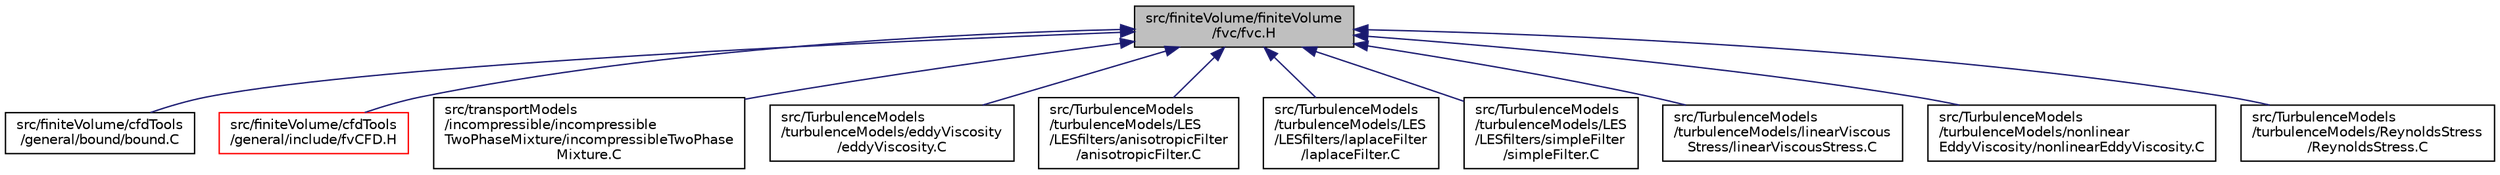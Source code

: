 digraph "src/finiteVolume/finiteVolume/fvc/fvc.H"
{
  bgcolor="transparent";
  edge [fontname="Helvetica",fontsize="10",labelfontname="Helvetica",labelfontsize="10"];
  node [fontname="Helvetica",fontsize="10",shape=record];
  Node168 [label="src/finiteVolume/finiteVolume\l/fvc/fvc.H",height=0.2,width=0.4,color="black", fillcolor="grey75", style="filled", fontcolor="black"];
  Node168 -> Node169 [dir="back",color="midnightblue",fontsize="10",style="solid",fontname="Helvetica"];
  Node169 [label="src/finiteVolume/cfdTools\l/general/bound/bound.C",height=0.2,width=0.4,color="black",URL="$a01238.html"];
  Node168 -> Node170 [dir="back",color="midnightblue",fontsize="10",style="solid",fontname="Helvetica"];
  Node170 [label="src/finiteVolume/cfdTools\l/general/include/fvCFD.H",height=0.2,width=0.4,color="red",URL="$a01328.html"];
  Node168 -> Node175 [dir="back",color="midnightblue",fontsize="10",style="solid",fontname="Helvetica"];
  Node175 [label="src/transportModels\l/incompressible/incompressible\lTwoPhaseMixture/incompressibleTwoPhase\lMixture.C",height=0.2,width=0.4,color="black",URL="$a17300.html"];
  Node168 -> Node176 [dir="back",color="midnightblue",fontsize="10",style="solid",fontname="Helvetica"];
  Node176 [label="src/TurbulenceModels\l/turbulenceModels/eddyViscosity\l/eddyViscosity.C",height=0.2,width=0.4,color="black",URL="$a17912.html"];
  Node168 -> Node177 [dir="back",color="midnightblue",fontsize="10",style="solid",fontname="Helvetica"];
  Node177 [label="src/TurbulenceModels\l/turbulenceModels/LES\l/LESfilters/anisotropicFilter\l/anisotropicFilter.C",height=0.2,width=0.4,color="black",URL="$a18020.html"];
  Node168 -> Node178 [dir="back",color="midnightblue",fontsize="10",style="solid",fontname="Helvetica"];
  Node178 [label="src/TurbulenceModels\l/turbulenceModels/LES\l/LESfilters/laplaceFilter\l/laplaceFilter.C",height=0.2,width=0.4,color="black",URL="$a18026.html"];
  Node168 -> Node179 [dir="back",color="midnightblue",fontsize="10",style="solid",fontname="Helvetica"];
  Node179 [label="src/TurbulenceModels\l/turbulenceModels/LES\l/LESfilters/simpleFilter\l/simpleFilter.C",height=0.2,width=0.4,color="black",URL="$a18038.html"];
  Node168 -> Node180 [dir="back",color="midnightblue",fontsize="10",style="solid",fontname="Helvetica"];
  Node180 [label="src/TurbulenceModels\l/turbulenceModels/linearViscous\lStress/linearViscousStress.C",height=0.2,width=0.4,color="black",URL="$a18083.html"];
  Node168 -> Node181 [dir="back",color="midnightblue",fontsize="10",style="solid",fontname="Helvetica"];
  Node181 [label="src/TurbulenceModels\l/turbulenceModels/nonlinear\lEddyViscosity/nonlinearEddyViscosity.C",height=0.2,width=0.4,color="black",URL="$a18089.html"];
  Node168 -> Node182 [dir="back",color="midnightblue",fontsize="10",style="solid",fontname="Helvetica"];
  Node182 [label="src/TurbulenceModels\l/turbulenceModels/ReynoldsStress\l/ReynoldsStress.C",height=0.2,width=0.4,color="black",URL="$a18221.html"];
}

